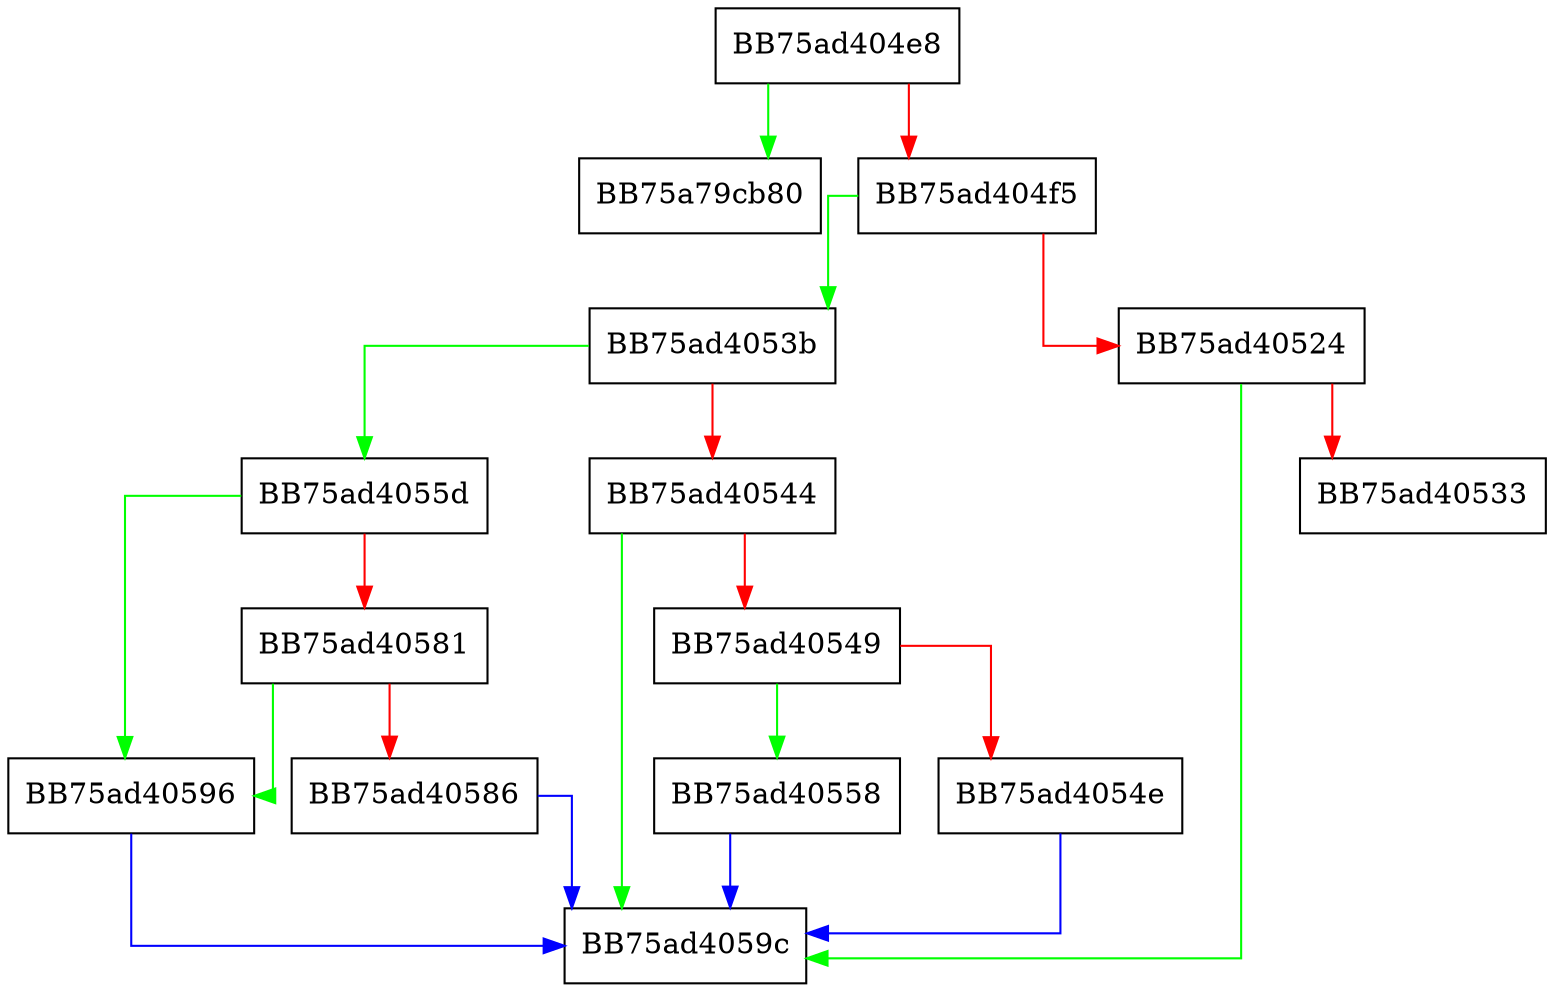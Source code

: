 digraph floor {
  node [shape="box"];
  graph [splines=ortho];
  BB75ad404e8 -> BB75a79cb80 [color="green"];
  BB75ad404e8 -> BB75ad404f5 [color="red"];
  BB75ad404f5 -> BB75ad4053b [color="green"];
  BB75ad404f5 -> BB75ad40524 [color="red"];
  BB75ad40524 -> BB75ad4059c [color="green"];
  BB75ad40524 -> BB75ad40533 [color="red"];
  BB75ad4053b -> BB75ad4055d [color="green"];
  BB75ad4053b -> BB75ad40544 [color="red"];
  BB75ad40544 -> BB75ad4059c [color="green"];
  BB75ad40544 -> BB75ad40549 [color="red"];
  BB75ad40549 -> BB75ad40558 [color="green"];
  BB75ad40549 -> BB75ad4054e [color="red"];
  BB75ad4054e -> BB75ad4059c [color="blue"];
  BB75ad40558 -> BB75ad4059c [color="blue"];
  BB75ad4055d -> BB75ad40596 [color="green"];
  BB75ad4055d -> BB75ad40581 [color="red"];
  BB75ad40581 -> BB75ad40596 [color="green"];
  BB75ad40581 -> BB75ad40586 [color="red"];
  BB75ad40586 -> BB75ad4059c [color="blue"];
  BB75ad40596 -> BB75ad4059c [color="blue"];
}